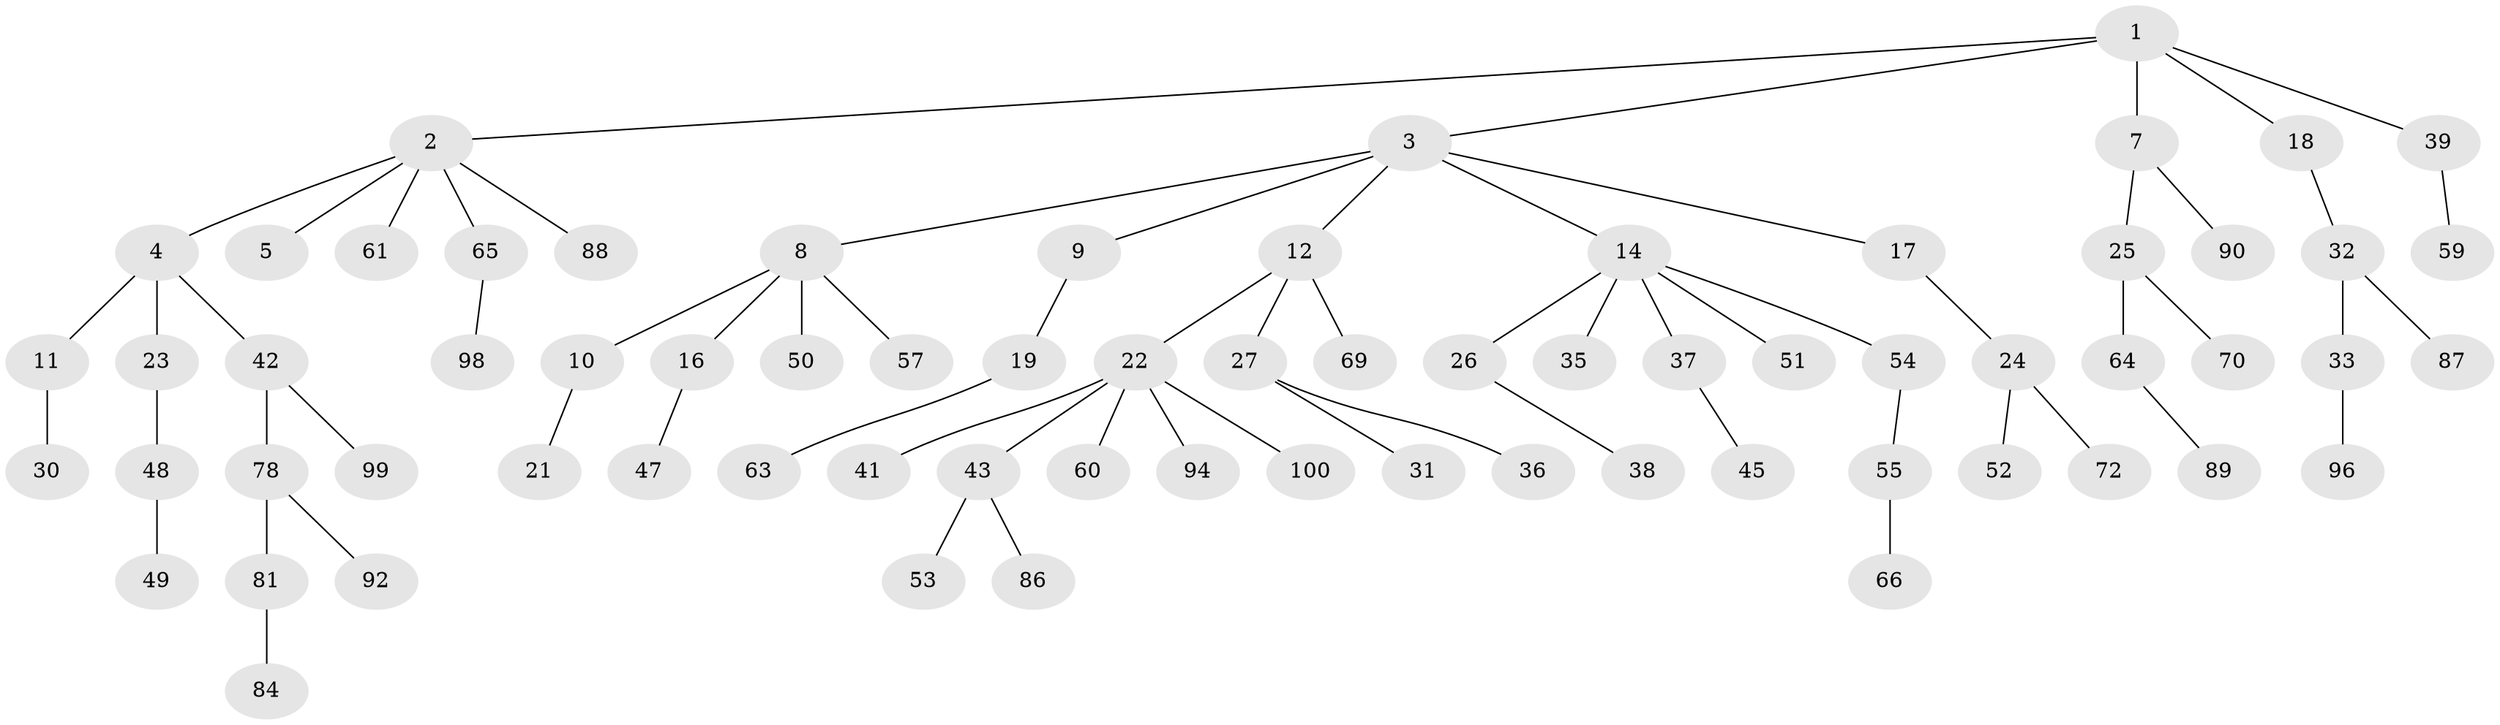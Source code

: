 // original degree distribution, {5: 0.05, 6: 0.01, 7: 0.01, 3: 0.18, 1: 0.52, 2: 0.19, 4: 0.04}
// Generated by graph-tools (version 1.1) at 2025/38/02/21/25 10:38:55]
// undirected, 70 vertices, 69 edges
graph export_dot {
graph [start="1"]
  node [color=gray90,style=filled];
  1 [super="+34"];
  2 [super="+6"];
  3 [super="+97"];
  4 [super="+13"];
  5;
  7 [super="+74"];
  8 [super="+20"];
  9 [super="+28"];
  10 [super="+15"];
  11;
  12 [super="+40"];
  14 [super="+44"];
  16 [super="+75"];
  17;
  18;
  19 [super="+67"];
  21;
  22 [super="+29"];
  23;
  24 [super="+77"];
  25 [super="+56"];
  26;
  27 [super="+83"];
  30 [super="+85"];
  31;
  32 [super="+91"];
  33 [super="+58"];
  35;
  36;
  37 [super="+76"];
  38;
  39 [super="+62"];
  41;
  42 [super="+95"];
  43 [super="+46"];
  45;
  47;
  48 [super="+80"];
  49;
  50;
  51;
  52;
  53;
  54;
  55 [super="+93"];
  57 [super="+68"];
  59;
  60;
  61;
  63;
  64 [super="+73"];
  65 [super="+71"];
  66;
  69;
  70;
  72;
  78 [super="+79"];
  81 [super="+82"];
  84;
  86;
  87;
  88;
  89;
  90;
  92;
  94;
  96;
  98;
  99;
  100;
  1 -- 2;
  1 -- 3;
  1 -- 7;
  1 -- 18;
  1 -- 39;
  2 -- 4;
  2 -- 5;
  2 -- 61;
  2 -- 88;
  2 -- 65;
  3 -- 8;
  3 -- 9;
  3 -- 12;
  3 -- 14;
  3 -- 17;
  4 -- 11;
  4 -- 42;
  4 -- 23;
  7 -- 25;
  7 -- 90;
  8 -- 10;
  8 -- 16;
  8 -- 50;
  8 -- 57;
  9 -- 19;
  10 -- 21;
  11 -- 30;
  12 -- 22;
  12 -- 27;
  12 -- 69;
  14 -- 26;
  14 -- 35;
  14 -- 37;
  14 -- 54;
  14 -- 51;
  16 -- 47;
  17 -- 24;
  18 -- 32;
  19 -- 63;
  22 -- 43;
  22 -- 60;
  22 -- 100;
  22 -- 41;
  22 -- 94;
  23 -- 48;
  24 -- 52;
  24 -- 72;
  25 -- 64;
  25 -- 70;
  26 -- 38;
  27 -- 31;
  27 -- 36;
  32 -- 33;
  32 -- 87;
  33 -- 96;
  37 -- 45;
  39 -- 59;
  42 -- 78;
  42 -- 99;
  43 -- 53;
  43 -- 86;
  48 -- 49;
  54 -- 55;
  55 -- 66;
  64 -- 89;
  65 -- 98;
  78 -- 92;
  78 -- 81;
  81 -- 84;
}
